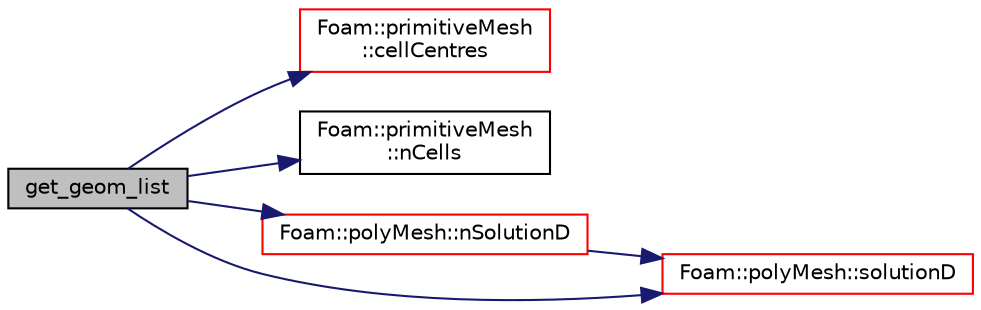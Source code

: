 digraph "get_geom_list"
{
  bgcolor="transparent";
  edge [fontname="Helvetica",fontsize="10",labelfontname="Helvetica",labelfontsize="10"];
  node [fontname="Helvetica",fontsize="10",shape=record];
  rankdir="LR";
  Node1 [label="get_geom_list",height=0.2,width=0.4,color="black", fillcolor="grey75", style="filled", fontcolor="black"];
  Node1 -> Node2 [color="midnightblue",fontsize="10",style="solid",fontname="Helvetica"];
  Node2 [label="Foam::primitiveMesh\l::cellCentres",height=0.2,width=0.4,color="red",URL="$a02007.html#a18743c2f09a076c507cadbb35a86fb24"];
  Node1 -> Node3 [color="midnightblue",fontsize="10",style="solid",fontname="Helvetica"];
  Node3 [label="Foam::primitiveMesh\l::nCells",height=0.2,width=0.4,color="black",URL="$a02007.html#ae79b5e96cf8d9a4e6b3993e6f2709374"];
  Node1 -> Node4 [color="midnightblue",fontsize="10",style="solid",fontname="Helvetica"];
  Node4 [label="Foam::polyMesh::nSolutionD",height=0.2,width=0.4,color="red",URL="$a01954.html#a061a278c425f5eaa95a0a5ee973a332f",tooltip="Return the number of valid solved-for dimensions in the mesh. "];
  Node4 -> Node5 [color="midnightblue",fontsize="10",style="solid",fontname="Helvetica"];
  Node5 [label="Foam::polyMesh::solutionD",height=0.2,width=0.4,color="red",URL="$a01954.html#a57a250fb03c7c3c0289ca07dfb2b383c",tooltip="Return the vector of solved-for directions in mesh. "];
  Node1 -> Node5 [color="midnightblue",fontsize="10",style="solid",fontname="Helvetica"];
}
